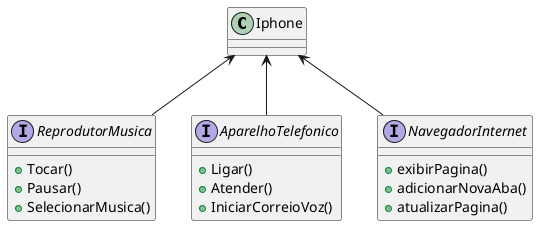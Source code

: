 @startuml
class "Iphone" as Iphone {

}

interface "ReprodutorMusica" as ReprodutorMusica {
 +Tocar()
 +Pausar()
 +SelecionarMusica()
}
interface AparelhoTelefonico {
 +Ligar()
 +Atender()
 +IniciarCorreioVoz()
}
interface NavegadorInternet {
 +exibirPagina()
 +adicionarNovaAba()
 +atualizarPagina() 
}

Iphone <-- ReprodutorMusica
Iphone <-- AparelhoTelefonico
Iphone <-- NavegadorInternet

@enduml